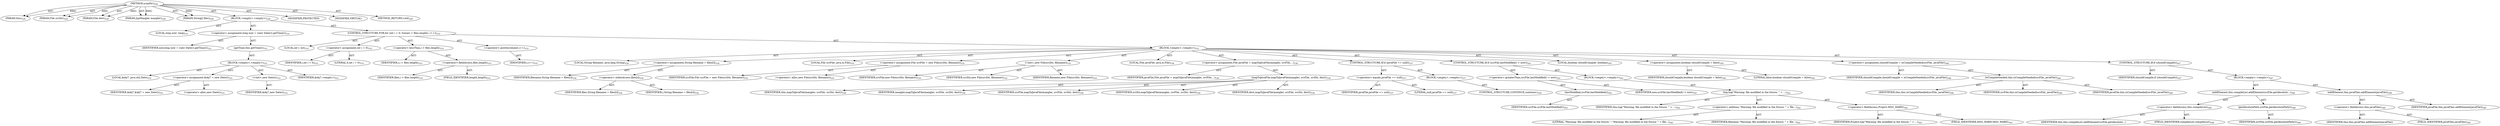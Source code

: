digraph "scanDir" {  
"111669149733" [label = <(METHOD,scanDir)<SUB>529</SUB>> ]
"115964117008" [label = <(PARAM,this)<SUB>529</SUB>> ]
"115964117050" [label = <(PARAM,File srcDir)<SUB>529</SUB>> ]
"115964117051" [label = <(PARAM,File dest)<SUB>529</SUB>> ]
"115964117052" [label = <(PARAM,JspMangler mangler)<SUB>529</SUB>> ]
"115964117053" [label = <(PARAM,String[] files)<SUB>529</SUB>> ]
"25769803847" [label = <(BLOCK,&lt;empty&gt;,&lt;empty&gt;)<SUB>529</SUB>> ]
"94489280530" [label = <(LOCAL,long now: long)<SUB>531</SUB>> ]
"30064771292" [label = <(&lt;operator&gt;.assignment,long now = (new Date()).getTime())<SUB>531</SUB>> ]
"68719476920" [label = <(IDENTIFIER,now,long now = (new Date()).getTime())<SUB>531</SUB>> ]
"30064771293" [label = <(getTime,this.getTime())<SUB>531</SUB>> ]
"25769803848" [label = <(BLOCK,&lt;empty&gt;,&lt;empty&gt;)<SUB>531</SUB>> ]
"94489280531" [label = <(LOCAL,$obj7: java.util.Date)<SUB>531</SUB>> ]
"30064771294" [label = <(&lt;operator&gt;.assignment,$obj7 = new Date())<SUB>531</SUB>> ]
"68719476921" [label = <(IDENTIFIER,$obj7,$obj7 = new Date())<SUB>531</SUB>> ]
"30064771295" [label = <(&lt;operator&gt;.alloc,new Date())<SUB>531</SUB>> ]
"30064771296" [label = <(&lt;init&gt;,new Date())<SUB>531</SUB>> ]
"68719476922" [label = <(IDENTIFIER,$obj7,new Date())<SUB>531</SUB>> ]
"68719476923" [label = <(IDENTIFIER,$obj7,&lt;empty&gt;)<SUB>531</SUB>> ]
"47244640283" [label = <(CONTROL_STRUCTURE,FOR,for (int i = 0; Some(i &lt; files.length); i++))<SUB>533</SUB>> ]
"94489280532" [label = <(LOCAL,int i: int)<SUB>533</SUB>> ]
"30064771297" [label = <(&lt;operator&gt;.assignment,int i = 0)<SUB>533</SUB>> ]
"68719476924" [label = <(IDENTIFIER,i,int i = 0)<SUB>533</SUB>> ]
"90194313251" [label = <(LITERAL,0,int i = 0)<SUB>533</SUB>> ]
"30064771298" [label = <(&lt;operator&gt;.lessThan,i &lt; files.length)<SUB>533</SUB>> ]
"68719476925" [label = <(IDENTIFIER,i,i &lt; files.length)<SUB>533</SUB>> ]
"30064771299" [label = <(&lt;operator&gt;.fieldAccess,files.length)<SUB>533</SUB>> ]
"68719476926" [label = <(IDENTIFIER,files,i &lt; files.length)<SUB>533</SUB>> ]
"55834574922" [label = <(FIELD_IDENTIFIER,length,length)<SUB>533</SUB>> ]
"30064771300" [label = <(&lt;operator&gt;.postIncrement,i++)<SUB>533</SUB>> ]
"68719476927" [label = <(IDENTIFIER,i,i++)<SUB>533</SUB>> ]
"25769803849" [label = <(BLOCK,&lt;empty&gt;,&lt;empty&gt;)<SUB>533</SUB>> ]
"94489280533" [label = <(LOCAL,String filename: java.lang.String)<SUB>534</SUB>> ]
"30064771301" [label = <(&lt;operator&gt;.assignment,String filename = files[i])<SUB>534</SUB>> ]
"68719476928" [label = <(IDENTIFIER,filename,String filename = files[i])<SUB>534</SUB>> ]
"30064771302" [label = <(&lt;operator&gt;.indexAccess,files[i])<SUB>534</SUB>> ]
"68719476929" [label = <(IDENTIFIER,files,String filename = files[i])<SUB>534</SUB>> ]
"68719476930" [label = <(IDENTIFIER,i,String filename = files[i])<SUB>534</SUB>> ]
"94489280534" [label = <(LOCAL,File srcFile: java.io.File)<SUB>535</SUB>> ]
"30064771303" [label = <(&lt;operator&gt;.assignment,File srcFile = new File(srcDir, filename))<SUB>535</SUB>> ]
"68719476931" [label = <(IDENTIFIER,srcFile,File srcFile = new File(srcDir, filename))<SUB>535</SUB>> ]
"30064771304" [label = <(&lt;operator&gt;.alloc,new File(srcDir, filename))<SUB>535</SUB>> ]
"30064771305" [label = <(&lt;init&gt;,new File(srcDir, filename))<SUB>535</SUB>> ]
"68719476932" [label = <(IDENTIFIER,srcFile,new File(srcDir, filename))<SUB>535</SUB>> ]
"68719476933" [label = <(IDENTIFIER,srcDir,new File(srcDir, filename))<SUB>535</SUB>> ]
"68719476934" [label = <(IDENTIFIER,filename,new File(srcDir, filename))<SUB>535</SUB>> ]
"94489280535" [label = <(LOCAL,File javaFile: java.io.File)<SUB>536</SUB>> ]
"30064771306" [label = <(&lt;operator&gt;.assignment,File javaFile = mapToJavaFile(mangler, srcFile,...)<SUB>536</SUB>> ]
"68719476935" [label = <(IDENTIFIER,javaFile,File javaFile = mapToJavaFile(mangler, srcFile,...)<SUB>536</SUB>> ]
"30064771307" [label = <(mapToJavaFile,mapToJavaFile(mangler, srcFile, srcDir, dest))<SUB>536</SUB>> ]
"68719476772" [label = <(IDENTIFIER,this,mapToJavaFile(mangler, srcFile, srcDir, dest))<SUB>536</SUB>> ]
"68719476936" [label = <(IDENTIFIER,mangler,mapToJavaFile(mangler, srcFile, srcDir, dest))<SUB>536</SUB>> ]
"68719476937" [label = <(IDENTIFIER,srcFile,mapToJavaFile(mangler, srcFile, srcDir, dest))<SUB>536</SUB>> ]
"68719476938" [label = <(IDENTIFIER,srcDir,mapToJavaFile(mangler, srcFile, srcDir, dest))<SUB>536</SUB>> ]
"68719476939" [label = <(IDENTIFIER,dest,mapToJavaFile(mangler, srcFile, srcDir, dest))<SUB>536</SUB>> ]
"47244640284" [label = <(CONTROL_STRUCTURE,IF,if (javaFile == null))<SUB>537</SUB>> ]
"30064771308" [label = <(&lt;operator&gt;.equals,javaFile == null)<SUB>537</SUB>> ]
"68719476940" [label = <(IDENTIFIER,javaFile,javaFile == null)<SUB>537</SUB>> ]
"90194313252" [label = <(LITERAL,null,javaFile == null)<SUB>537</SUB>> ]
"25769803850" [label = <(BLOCK,&lt;empty&gt;,&lt;empty&gt;)<SUB>537</SUB>> ]
"47244640285" [label = <(CONTROL_STRUCTURE,CONTINUE,continue;)<SUB>538</SUB>> ]
"47244640286" [label = <(CONTROL_STRUCTURE,IF,if (srcFile.lastModified() &gt; now))<SUB>541</SUB>> ]
"30064771309" [label = <(&lt;operator&gt;.greaterThan,srcFile.lastModified() &gt; now)<SUB>541</SUB>> ]
"30064771310" [label = <(lastModified,srcFile.lastModified())<SUB>541</SUB>> ]
"68719476941" [label = <(IDENTIFIER,srcFile,srcFile.lastModified())<SUB>541</SUB>> ]
"68719476942" [label = <(IDENTIFIER,now,srcFile.lastModified() &gt; now)<SUB>541</SUB>> ]
"25769803851" [label = <(BLOCK,&lt;empty&gt;,&lt;empty&gt;)<SUB>541</SUB>> ]
"30064771311" [label = <(log,log(&quot;Warning: file modified in the future: &quot; + ...)<SUB>542</SUB>> ]
"68719476773" [label = <(IDENTIFIER,this,log(&quot;Warning: file modified in the future: &quot; + ...)<SUB>542</SUB>> ]
"30064771312" [label = <(&lt;operator&gt;.addition,&quot;Warning: file modified in the future: &quot; + file...)<SUB>542</SUB>> ]
"90194313253" [label = <(LITERAL,&quot;Warning: file modified in the future: &quot;,&quot;Warning: file modified in the future: &quot; + file...)<SUB>542</SUB>> ]
"68719476943" [label = <(IDENTIFIER,filename,&quot;Warning: file modified in the future: &quot; + file...)<SUB>542</SUB>> ]
"30064771313" [label = <(&lt;operator&gt;.fieldAccess,Project.MSG_WARN)<SUB>543</SUB>> ]
"68719476944" [label = <(IDENTIFIER,Project,log(&quot;Warning: file modified in the future: &quot; + ...)<SUB>543</SUB>> ]
"55834574923" [label = <(FIELD_IDENTIFIER,MSG_WARN,MSG_WARN)<SUB>543</SUB>> ]
"94489280536" [label = <(LOCAL,boolean shouldCompile: boolean)<SUB>545</SUB>> ]
"30064771314" [label = <(&lt;operator&gt;.assignment,boolean shouldCompile = false)<SUB>545</SUB>> ]
"68719476945" [label = <(IDENTIFIER,shouldCompile,boolean shouldCompile = false)<SUB>545</SUB>> ]
"90194313254" [label = <(LITERAL,false,boolean shouldCompile = false)<SUB>545</SUB>> ]
"30064771315" [label = <(&lt;operator&gt;.assignment,shouldCompile = isCompileNeeded(srcFile, javaFile))<SUB>546</SUB>> ]
"68719476946" [label = <(IDENTIFIER,shouldCompile,shouldCompile = isCompileNeeded(srcFile, javaFile))<SUB>546</SUB>> ]
"30064771316" [label = <(isCompileNeeded,this.isCompileNeeded(srcFile, javaFile))<SUB>546</SUB>> ]
"68719476774" [label = <(IDENTIFIER,this,this.isCompileNeeded(srcFile, javaFile))<SUB>546</SUB>> ]
"68719476947" [label = <(IDENTIFIER,srcFile,this.isCompileNeeded(srcFile, javaFile))<SUB>546</SUB>> ]
"68719476948" [label = <(IDENTIFIER,javaFile,this.isCompileNeeded(srcFile, javaFile))<SUB>546</SUB>> ]
"47244640287" [label = <(CONTROL_STRUCTURE,IF,if (shouldCompile))<SUB>547</SUB>> ]
"68719476949" [label = <(IDENTIFIER,shouldCompile,if (shouldCompile))<SUB>547</SUB>> ]
"25769803852" [label = <(BLOCK,&lt;empty&gt;,&lt;empty&gt;)<SUB>547</SUB>> ]
"30064771317" [label = <(addElement,this.compileList.addElement(srcFile.getAbsolute...)<SUB>548</SUB>> ]
"30064771318" [label = <(&lt;operator&gt;.fieldAccess,this.compileList)<SUB>548</SUB>> ]
"68719476950" [label = <(IDENTIFIER,this,this.compileList.addElement(srcFile.getAbsolute...)> ]
"55834574924" [label = <(FIELD_IDENTIFIER,compileList,compileList)<SUB>548</SUB>> ]
"30064771319" [label = <(getAbsolutePath,srcFile.getAbsolutePath())<SUB>548</SUB>> ]
"68719476951" [label = <(IDENTIFIER,srcFile,srcFile.getAbsolutePath())<SUB>548</SUB>> ]
"30064771320" [label = <(addElement,this.javaFiles.addElement(javaFile))<SUB>549</SUB>> ]
"30064771321" [label = <(&lt;operator&gt;.fieldAccess,this.javaFiles)<SUB>549</SUB>> ]
"68719476952" [label = <(IDENTIFIER,this,this.javaFiles.addElement(javaFile))> ]
"55834574925" [label = <(FIELD_IDENTIFIER,javaFiles,javaFiles)<SUB>549</SUB>> ]
"68719476953" [label = <(IDENTIFIER,javaFile,this.javaFiles.addElement(javaFile))<SUB>549</SUB>> ]
"133143986267" [label = <(MODIFIER,PROTECTED)> ]
"133143986268" [label = <(MODIFIER,VIRTUAL)> ]
"128849018917" [label = <(METHOD_RETURN,void)<SUB>529</SUB>> ]
  "111669149733" -> "115964117008"  [ label = "AST: "] 
  "111669149733" -> "115964117050"  [ label = "AST: "] 
  "111669149733" -> "115964117051"  [ label = "AST: "] 
  "111669149733" -> "115964117052"  [ label = "AST: "] 
  "111669149733" -> "115964117053"  [ label = "AST: "] 
  "111669149733" -> "25769803847"  [ label = "AST: "] 
  "111669149733" -> "133143986267"  [ label = "AST: "] 
  "111669149733" -> "133143986268"  [ label = "AST: "] 
  "111669149733" -> "128849018917"  [ label = "AST: "] 
  "25769803847" -> "94489280530"  [ label = "AST: "] 
  "25769803847" -> "30064771292"  [ label = "AST: "] 
  "25769803847" -> "47244640283"  [ label = "AST: "] 
  "30064771292" -> "68719476920"  [ label = "AST: "] 
  "30064771292" -> "30064771293"  [ label = "AST: "] 
  "30064771293" -> "25769803848"  [ label = "AST: "] 
  "25769803848" -> "94489280531"  [ label = "AST: "] 
  "25769803848" -> "30064771294"  [ label = "AST: "] 
  "25769803848" -> "30064771296"  [ label = "AST: "] 
  "25769803848" -> "68719476923"  [ label = "AST: "] 
  "30064771294" -> "68719476921"  [ label = "AST: "] 
  "30064771294" -> "30064771295"  [ label = "AST: "] 
  "30064771296" -> "68719476922"  [ label = "AST: "] 
  "47244640283" -> "94489280532"  [ label = "AST: "] 
  "47244640283" -> "30064771297"  [ label = "AST: "] 
  "47244640283" -> "30064771298"  [ label = "AST: "] 
  "47244640283" -> "30064771300"  [ label = "AST: "] 
  "47244640283" -> "25769803849"  [ label = "AST: "] 
  "30064771297" -> "68719476924"  [ label = "AST: "] 
  "30064771297" -> "90194313251"  [ label = "AST: "] 
  "30064771298" -> "68719476925"  [ label = "AST: "] 
  "30064771298" -> "30064771299"  [ label = "AST: "] 
  "30064771299" -> "68719476926"  [ label = "AST: "] 
  "30064771299" -> "55834574922"  [ label = "AST: "] 
  "30064771300" -> "68719476927"  [ label = "AST: "] 
  "25769803849" -> "94489280533"  [ label = "AST: "] 
  "25769803849" -> "30064771301"  [ label = "AST: "] 
  "25769803849" -> "94489280534"  [ label = "AST: "] 
  "25769803849" -> "30064771303"  [ label = "AST: "] 
  "25769803849" -> "30064771305"  [ label = "AST: "] 
  "25769803849" -> "94489280535"  [ label = "AST: "] 
  "25769803849" -> "30064771306"  [ label = "AST: "] 
  "25769803849" -> "47244640284"  [ label = "AST: "] 
  "25769803849" -> "47244640286"  [ label = "AST: "] 
  "25769803849" -> "94489280536"  [ label = "AST: "] 
  "25769803849" -> "30064771314"  [ label = "AST: "] 
  "25769803849" -> "30064771315"  [ label = "AST: "] 
  "25769803849" -> "47244640287"  [ label = "AST: "] 
  "30064771301" -> "68719476928"  [ label = "AST: "] 
  "30064771301" -> "30064771302"  [ label = "AST: "] 
  "30064771302" -> "68719476929"  [ label = "AST: "] 
  "30064771302" -> "68719476930"  [ label = "AST: "] 
  "30064771303" -> "68719476931"  [ label = "AST: "] 
  "30064771303" -> "30064771304"  [ label = "AST: "] 
  "30064771305" -> "68719476932"  [ label = "AST: "] 
  "30064771305" -> "68719476933"  [ label = "AST: "] 
  "30064771305" -> "68719476934"  [ label = "AST: "] 
  "30064771306" -> "68719476935"  [ label = "AST: "] 
  "30064771306" -> "30064771307"  [ label = "AST: "] 
  "30064771307" -> "68719476772"  [ label = "AST: "] 
  "30064771307" -> "68719476936"  [ label = "AST: "] 
  "30064771307" -> "68719476937"  [ label = "AST: "] 
  "30064771307" -> "68719476938"  [ label = "AST: "] 
  "30064771307" -> "68719476939"  [ label = "AST: "] 
  "47244640284" -> "30064771308"  [ label = "AST: "] 
  "47244640284" -> "25769803850"  [ label = "AST: "] 
  "30064771308" -> "68719476940"  [ label = "AST: "] 
  "30064771308" -> "90194313252"  [ label = "AST: "] 
  "25769803850" -> "47244640285"  [ label = "AST: "] 
  "47244640286" -> "30064771309"  [ label = "AST: "] 
  "47244640286" -> "25769803851"  [ label = "AST: "] 
  "30064771309" -> "30064771310"  [ label = "AST: "] 
  "30064771309" -> "68719476942"  [ label = "AST: "] 
  "30064771310" -> "68719476941"  [ label = "AST: "] 
  "25769803851" -> "30064771311"  [ label = "AST: "] 
  "30064771311" -> "68719476773"  [ label = "AST: "] 
  "30064771311" -> "30064771312"  [ label = "AST: "] 
  "30064771311" -> "30064771313"  [ label = "AST: "] 
  "30064771312" -> "90194313253"  [ label = "AST: "] 
  "30064771312" -> "68719476943"  [ label = "AST: "] 
  "30064771313" -> "68719476944"  [ label = "AST: "] 
  "30064771313" -> "55834574923"  [ label = "AST: "] 
  "30064771314" -> "68719476945"  [ label = "AST: "] 
  "30064771314" -> "90194313254"  [ label = "AST: "] 
  "30064771315" -> "68719476946"  [ label = "AST: "] 
  "30064771315" -> "30064771316"  [ label = "AST: "] 
  "30064771316" -> "68719476774"  [ label = "AST: "] 
  "30064771316" -> "68719476947"  [ label = "AST: "] 
  "30064771316" -> "68719476948"  [ label = "AST: "] 
  "47244640287" -> "68719476949"  [ label = "AST: "] 
  "47244640287" -> "25769803852"  [ label = "AST: "] 
  "25769803852" -> "30064771317"  [ label = "AST: "] 
  "25769803852" -> "30064771320"  [ label = "AST: "] 
  "30064771317" -> "30064771318"  [ label = "AST: "] 
  "30064771317" -> "30064771319"  [ label = "AST: "] 
  "30064771318" -> "68719476950"  [ label = "AST: "] 
  "30064771318" -> "55834574924"  [ label = "AST: "] 
  "30064771319" -> "68719476951"  [ label = "AST: "] 
  "30064771320" -> "30064771321"  [ label = "AST: "] 
  "30064771320" -> "68719476953"  [ label = "AST: "] 
  "30064771321" -> "68719476952"  [ label = "AST: "] 
  "30064771321" -> "55834574925"  [ label = "AST: "] 
  "111669149733" -> "115964117008"  [ label = "DDG: "] 
  "111669149733" -> "115964117050"  [ label = "DDG: "] 
  "111669149733" -> "115964117051"  [ label = "DDG: "] 
  "111669149733" -> "115964117052"  [ label = "DDG: "] 
  "111669149733" -> "115964117053"  [ label = "DDG: "] 
}
